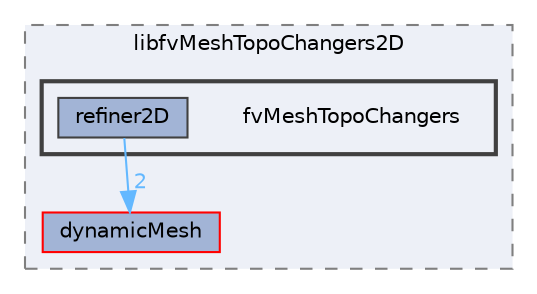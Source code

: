 digraph "libfvMeshTopoChangers/libfvMeshTopoChangers2D/fvMeshTopoChangers"
{
 // LATEX_PDF_SIZE
  bgcolor="transparent";
  edge [fontname=Helvetica,fontsize=10,labelfontname=Helvetica,labelfontsize=10];
  node [fontname=Helvetica,fontsize=10,shape=box,height=0.2,width=0.4];
  compound=true
  subgraph clusterdir_e70a7755e150c593f186c0e66e788d45 {
    graph [ bgcolor="#edf0f7", pencolor="grey50", label="libfvMeshTopoChangers2D", fontname=Helvetica,fontsize=10 style="filled,dashed", URL="dir_e70a7755e150c593f186c0e66e788d45.html",tooltip=""]
  dir_ecf1541ac8efda98a1627dfa66d804ed [label="dynamicMesh", fillcolor="#a2b4d6", color="red", style="filled", URL="dir_ecf1541ac8efda98a1627dfa66d804ed.html",tooltip=""];
  subgraph clusterdir_e0c5e1a4661262b791041102d6b34ac1 {
    graph [ bgcolor="#edf0f7", pencolor="grey25", label="", fontname=Helvetica,fontsize=10 style="filled,bold", URL="dir_e0c5e1a4661262b791041102d6b34ac1.html",tooltip=""]
    dir_e0c5e1a4661262b791041102d6b34ac1 [shape=plaintext, label="fvMeshTopoChangers"];
  dir_d972f67f5b524582de89965bb63852e6 [label="refiner2D", fillcolor="#a2b4d6", color="grey25", style="filled", URL="dir_d972f67f5b524582de89965bb63852e6.html",tooltip=""];
  }
  }
  dir_d972f67f5b524582de89965bb63852e6->dir_ecf1541ac8efda98a1627dfa66d804ed [headlabel="2", labeldistance=1.5 headhref="dir_000030_000008.html" href="dir_000030_000008.html" color="steelblue1" fontcolor="steelblue1"];
}
